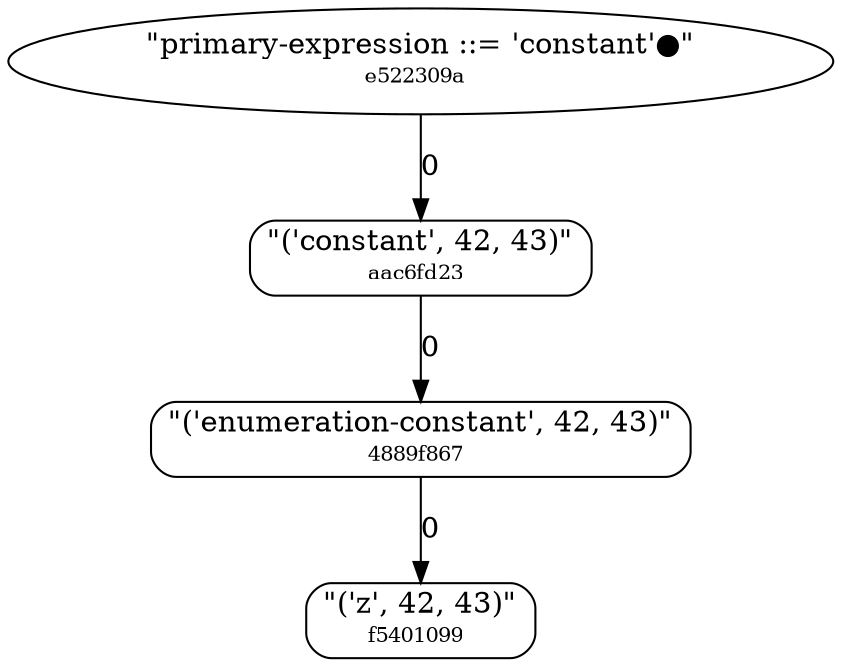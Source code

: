 digraph g {
"a2026e4b-549e-4abc-85e1-b3f355eed2db" [label=<"primary-expression ::= 'constant'●"<br/><font point-size="10">e522309a</font> >  shape="oval"]
"2861e5de-9b4c-4b06-84df-37c089826818" [label=<"('constant', 42, 43)"<br/><font point-size="10">aac6fd23</font> >  shape="box" style="rounded"]
"9f245763-30db-40bb-b083-31c5e3d996c9" [label=<"('enumeration-constant', 42, 43)"<br/><font point-size="10">4889f867</font> >  shape="box" style="rounded"]
"8bff0d5e-5fe1-4414-afc0-41e77400fc1e" [label=<"('z', 42, 43)"<br/><font point-size="10">f5401099</font> >  shape="box" style="rounded"]
"a2026e4b-549e-4abc-85e1-b3f355eed2db" -> "2861e5de-9b4c-4b06-84df-37c089826818" [label=<0>]
"2861e5de-9b4c-4b06-84df-37c089826818" -> "9f245763-30db-40bb-b083-31c5e3d996c9" [label=<0>]
"9f245763-30db-40bb-b083-31c5e3d996c9" -> "8bff0d5e-5fe1-4414-afc0-41e77400fc1e" [label=<0>]
{rank = same; "a2026e4b-549e-4abc-85e1-b3f355eed2db"}
{rank = same; "2861e5de-9b4c-4b06-84df-37c089826818"}
{rank = same; "9f245763-30db-40bb-b083-31c5e3d996c9"}
{rank = same; "8bff0d5e-5fe1-4414-afc0-41e77400fc1e"}
}
"}
}
